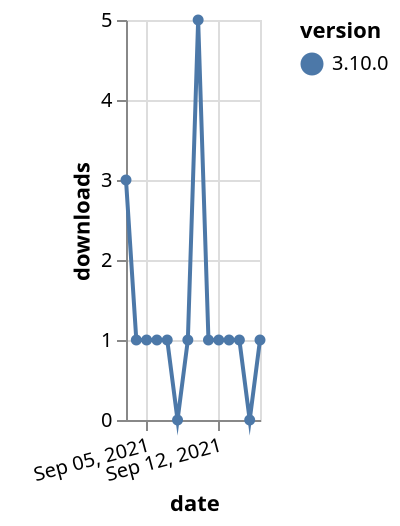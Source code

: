 {"$schema": "https://vega.github.io/schema/vega-lite/v5.json", "description": "A simple bar chart with embedded data.", "data": {"values": [{"date": "2021-09-03", "total": 313, "delta": 3, "version": "3.10.0"}, {"date": "2021-09-04", "total": 314, "delta": 1, "version": "3.10.0"}, {"date": "2021-09-05", "total": 315, "delta": 1, "version": "3.10.0"}, {"date": "2021-09-06", "total": 316, "delta": 1, "version": "3.10.0"}, {"date": "2021-09-07", "total": 317, "delta": 1, "version": "3.10.0"}, {"date": "2021-09-08", "total": 317, "delta": 0, "version": "3.10.0"}, {"date": "2021-09-09", "total": 318, "delta": 1, "version": "3.10.0"}, {"date": "2021-09-10", "total": 323, "delta": 5, "version": "3.10.0"}, {"date": "2021-09-11", "total": 324, "delta": 1, "version": "3.10.0"}, {"date": "2021-09-12", "total": 325, "delta": 1, "version": "3.10.0"}, {"date": "2021-09-13", "total": 326, "delta": 1, "version": "3.10.0"}, {"date": "2021-09-14", "total": 327, "delta": 1, "version": "3.10.0"}, {"date": "2021-09-15", "total": 327, "delta": 0, "version": "3.10.0"}, {"date": "2021-09-16", "total": 328, "delta": 1, "version": "3.10.0"}]}, "width": "container", "mark": {"type": "line", "point": {"filled": true}}, "encoding": {"x": {"field": "date", "type": "temporal", "timeUnit": "yearmonthdate", "title": "date", "axis": {"labelAngle": -15}}, "y": {"field": "delta", "type": "quantitative", "title": "downloads"}, "color": {"field": "version", "type": "nominal"}, "tooltip": {"field": "delta"}}}